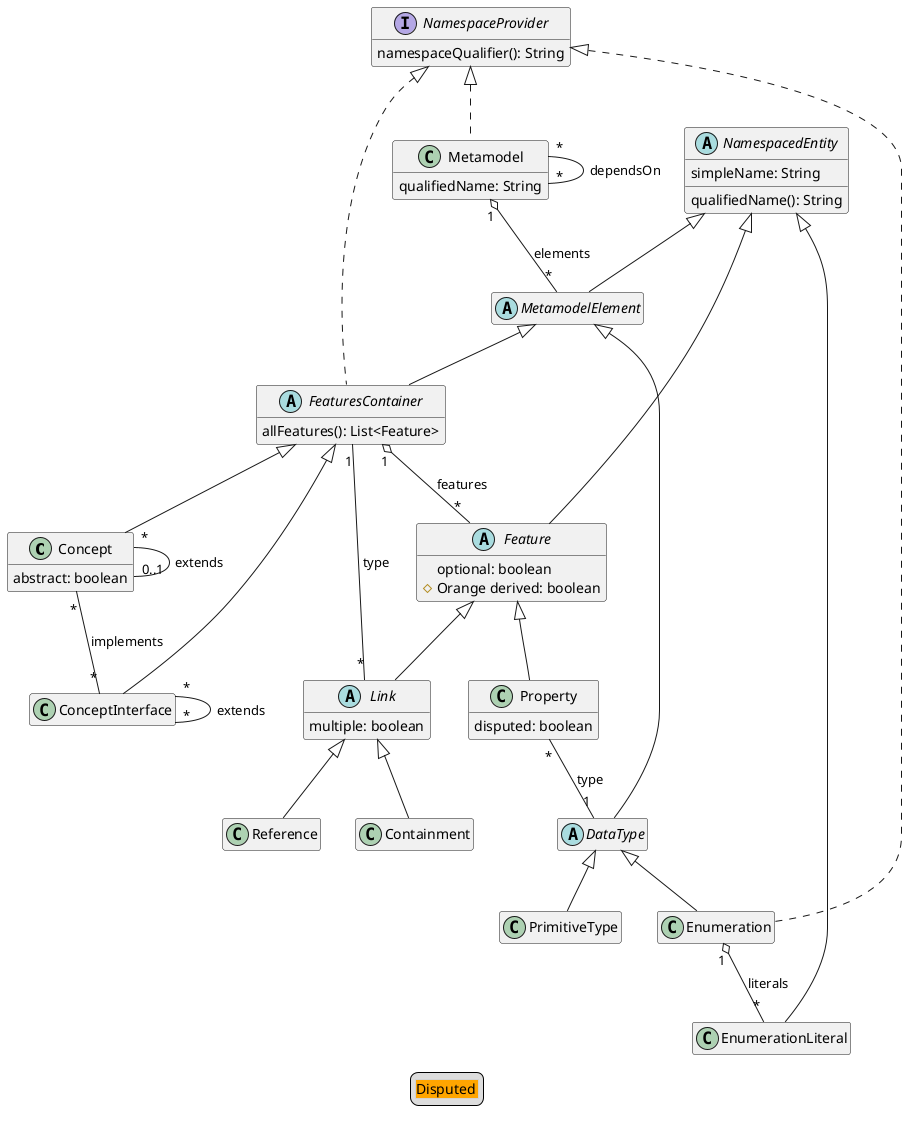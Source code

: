 @startuml
hide empty members

' qualified name: "LIonCore.M3"


class Concept extends FeaturesContainer {
  abstract: boolean
}

class ConceptInterface extends FeaturesContainer

class Containment extends Link

abstract class DataType extends MetamodelElement

class Enumeration extends DataType implements NamespaceProvider

class EnumerationLiteral extends NamespacedEntity

abstract class Feature extends NamespacedEntity {
  optional: boolean
  #Orange derived: boolean
}

abstract class FeaturesContainer extends MetamodelElement implements NamespaceProvider {
  allFeatures(): List<Feature>
}

' primitive type: "JSON"

abstract class Link extends Feature {
  multiple: boolean
}

class Metamodel implements NamespaceProvider {
  qualifiedName: String
}

abstract class MetamodelElement extends NamespacedEntity

interface NamespaceProvider {
  namespaceQualifier(): String
}

abstract class NamespacedEntity {
  simpleName: String
  qualifiedName(): String
}

class PrimitiveType extends DataType

class Property extends Feature {
  disputed: boolean
}

class Reference extends Link

' primitive type: "String"

' primitive type: "boolean"

' primitive type: "int"



' relations:

Concept "*" -- "0..1" Concept: extends
Concept "*" -- "*" ConceptInterface: implements
ConceptInterface "*" -- "*" ConceptInterface: extends


Enumeration "1" o-- "*" EnumerationLiteral: literals


FeaturesContainer "1" o-- "*" Feature: features

Link "*" -- "1" FeaturesContainer: type
Metamodel "1" o-- "*" MetamodelElement: elements
Metamodel "*" -- "*" Metamodel: dependsOn




Property "*" -- "1" DataType: type





legend
  <#LightGray,#LightGray>| <#Orange>Disputed |
end legend
@enduml
